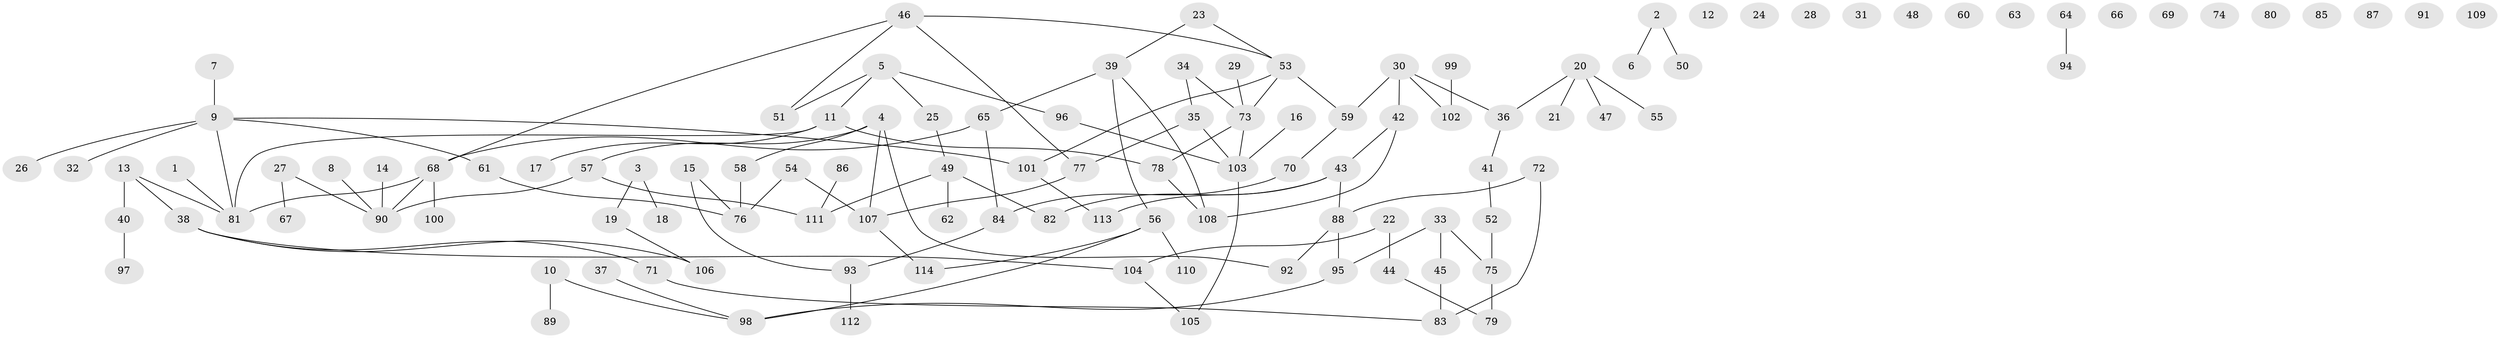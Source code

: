 // coarse degree distribution, {1: 0.225, 2: 0.1625, 5: 0.0625, 4: 0.175, 7: 0.0125, 0: 0.2, 3: 0.15, 6: 0.0125}
// Generated by graph-tools (version 1.1) at 2025/23/03/03/25 07:23:26]
// undirected, 114 vertices, 121 edges
graph export_dot {
graph [start="1"]
  node [color=gray90,style=filled];
  1;
  2;
  3;
  4;
  5;
  6;
  7;
  8;
  9;
  10;
  11;
  12;
  13;
  14;
  15;
  16;
  17;
  18;
  19;
  20;
  21;
  22;
  23;
  24;
  25;
  26;
  27;
  28;
  29;
  30;
  31;
  32;
  33;
  34;
  35;
  36;
  37;
  38;
  39;
  40;
  41;
  42;
  43;
  44;
  45;
  46;
  47;
  48;
  49;
  50;
  51;
  52;
  53;
  54;
  55;
  56;
  57;
  58;
  59;
  60;
  61;
  62;
  63;
  64;
  65;
  66;
  67;
  68;
  69;
  70;
  71;
  72;
  73;
  74;
  75;
  76;
  77;
  78;
  79;
  80;
  81;
  82;
  83;
  84;
  85;
  86;
  87;
  88;
  89;
  90;
  91;
  92;
  93;
  94;
  95;
  96;
  97;
  98;
  99;
  100;
  101;
  102;
  103;
  104;
  105;
  106;
  107;
  108;
  109;
  110;
  111;
  112;
  113;
  114;
  1 -- 81;
  2 -- 6;
  2 -- 50;
  3 -- 18;
  3 -- 19;
  4 -- 57;
  4 -- 58;
  4 -- 92;
  4 -- 107;
  5 -- 11;
  5 -- 25;
  5 -- 51;
  5 -- 96;
  7 -- 9;
  8 -- 90;
  9 -- 26;
  9 -- 32;
  9 -- 61;
  9 -- 81;
  9 -- 101;
  10 -- 89;
  10 -- 98;
  11 -- 17;
  11 -- 78;
  11 -- 81;
  13 -- 38;
  13 -- 40;
  13 -- 81;
  14 -- 90;
  15 -- 76;
  15 -- 93;
  16 -- 103;
  19 -- 106;
  20 -- 21;
  20 -- 36;
  20 -- 47;
  20 -- 55;
  22 -- 44;
  22 -- 104;
  23 -- 39;
  23 -- 53;
  25 -- 49;
  27 -- 67;
  27 -- 90;
  29 -- 73;
  30 -- 36;
  30 -- 42;
  30 -- 59;
  30 -- 102;
  33 -- 45;
  33 -- 75;
  33 -- 95;
  34 -- 35;
  34 -- 73;
  35 -- 77;
  35 -- 103;
  36 -- 41;
  37 -- 98;
  38 -- 71;
  38 -- 104;
  38 -- 106;
  39 -- 56;
  39 -- 65;
  39 -- 108;
  40 -- 97;
  41 -- 52;
  42 -- 43;
  42 -- 108;
  43 -- 82;
  43 -- 88;
  43 -- 113;
  44 -- 79;
  45 -- 83;
  46 -- 51;
  46 -- 53;
  46 -- 68;
  46 -- 77;
  49 -- 62;
  49 -- 82;
  49 -- 111;
  52 -- 75;
  53 -- 59;
  53 -- 73;
  53 -- 101;
  54 -- 76;
  54 -- 107;
  56 -- 98;
  56 -- 110;
  56 -- 114;
  57 -- 90;
  57 -- 111;
  58 -- 76;
  59 -- 70;
  61 -- 76;
  64 -- 94;
  65 -- 68;
  65 -- 84;
  68 -- 81;
  68 -- 90;
  68 -- 100;
  70 -- 84;
  71 -- 83;
  72 -- 83;
  72 -- 88;
  73 -- 78;
  73 -- 103;
  75 -- 79;
  77 -- 107;
  78 -- 108;
  84 -- 93;
  86 -- 111;
  88 -- 92;
  88 -- 95;
  93 -- 112;
  95 -- 98;
  96 -- 103;
  99 -- 102;
  101 -- 113;
  103 -- 105;
  104 -- 105;
  107 -- 114;
}
